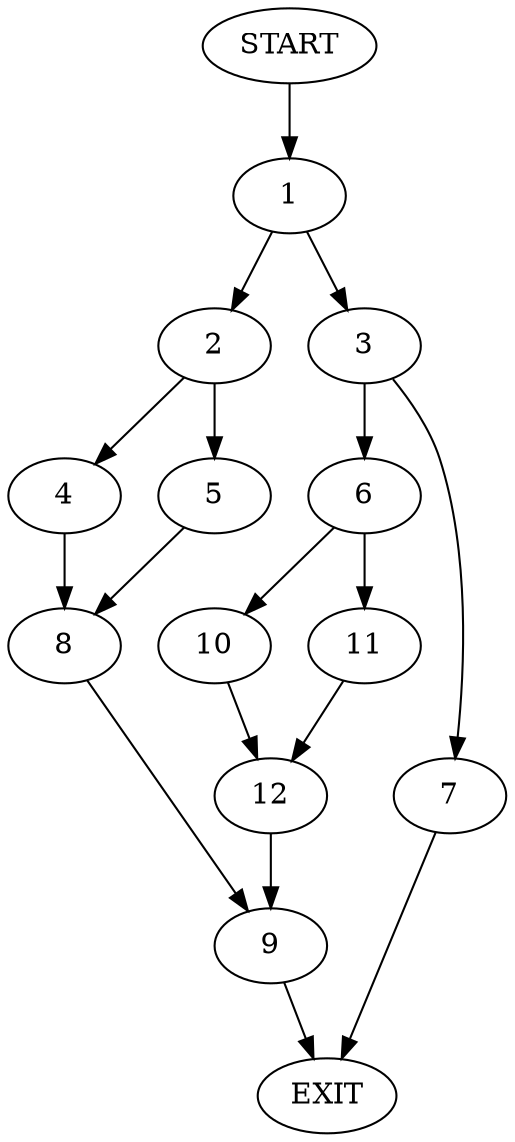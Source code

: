 digraph {
0 [label="START"]
13 [label="EXIT"]
0 -> 1
1 -> 2
1 -> 3
2 -> 4
2 -> 5
3 -> 6
3 -> 7
5 -> 8
4 -> 8
8 -> 9
9 -> 13
6 -> 10
6 -> 11
7 -> 13
11 -> 12
10 -> 12
12 -> 9
}
